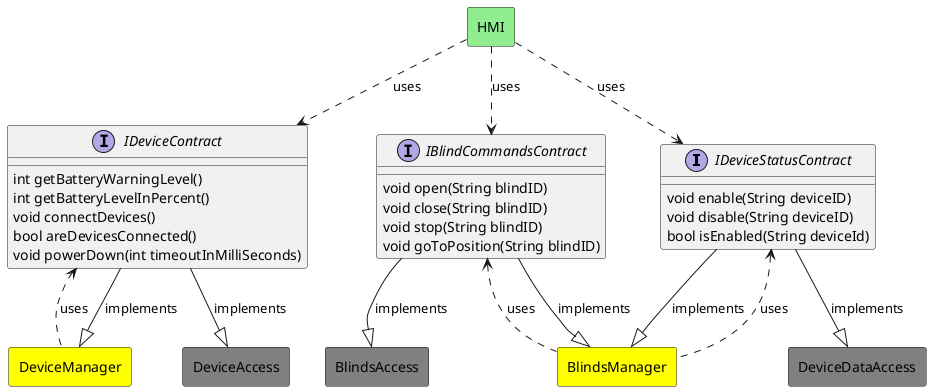 @startuml Contracts to Component Mapping

skinparam ComponentStyle rectangle
allow_mixing

interface IDeviceStatusContract {
    void enable(String deviceID)
    void disable(String deviceID)
    bool isEnabled(String deviceId)
}

interface IBlindCommandsContract {
    void open(String blindID)
    void close(String blindID)
    void stop(String blindID)
    void goToPosition(String blindID)
}

interface IDeviceContract {
    int getBatteryWarningLevel()
    int getBatteryLevelInPercent()
    void connectDevices()
    bool areDevicesConnected()
    void powerDown(int timeoutInMilliSeconds)
}

component HMI #LightGreen
component BlindsManager #Yellow
component DeviceManager #Yellow
component DeviceDataAccess #Grey
component DeviceAccess #Grey
component BlindsAccess #Grey

HMI ..> IDeviceStatusContract: uses
HMI ..> IBlindCommandsContract: uses
HMI ..> IDeviceContract: uses
BlindsManager <|-u- IDeviceStatusContract: implements
BlindsManager .u.> IDeviceStatusContract: uses
BlindsManager <|-u- IBlindCommandsContract: implements
BlindsManager .u.> IBlindCommandsContract: uses
DeviceManager <|-u- IDeviceContract: implements
DeviceManager .u.> IDeviceContract: uses
DeviceDataAccess <|-u- IDeviceStatusContract: implements
DeviceAccess <|-u- IDeviceContract: implements
BlindsAccess <|-u- IBlindCommandsContract: implements

@enduml